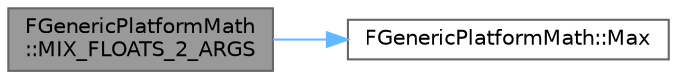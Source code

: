 digraph "FGenericPlatformMath::MIX_FLOATS_2_ARGS"
{
 // INTERACTIVE_SVG=YES
 // LATEX_PDF_SIZE
  bgcolor="transparent";
  edge [fontname=Helvetica,fontsize=10,labelfontname=Helvetica,labelfontsize=10];
  node [fontname=Helvetica,fontsize=10,shape=box,height=0.2,width=0.4];
  rankdir="LR";
  Node1 [id="Node000001",label="FGenericPlatformMath\l::MIX_FLOATS_2_ARGS",height=0.2,width=0.4,color="gray40", fillcolor="grey60", style="filled", fontcolor="black",tooltip=" "];
  Node1 -> Node2 [id="edge1_Node000001_Node000002",color="steelblue1",style="solid",tooltip=" "];
  Node2 [id="Node000002",label="FGenericPlatformMath::Max",height=0.2,width=0.4,color="grey40", fillcolor="white", style="filled",URL="$dd/d7b/structFGenericPlatformMath.html#af59fafcf9d82c697013c82f8f15a352e",tooltip="Returns higher value in a generic way."];
}
